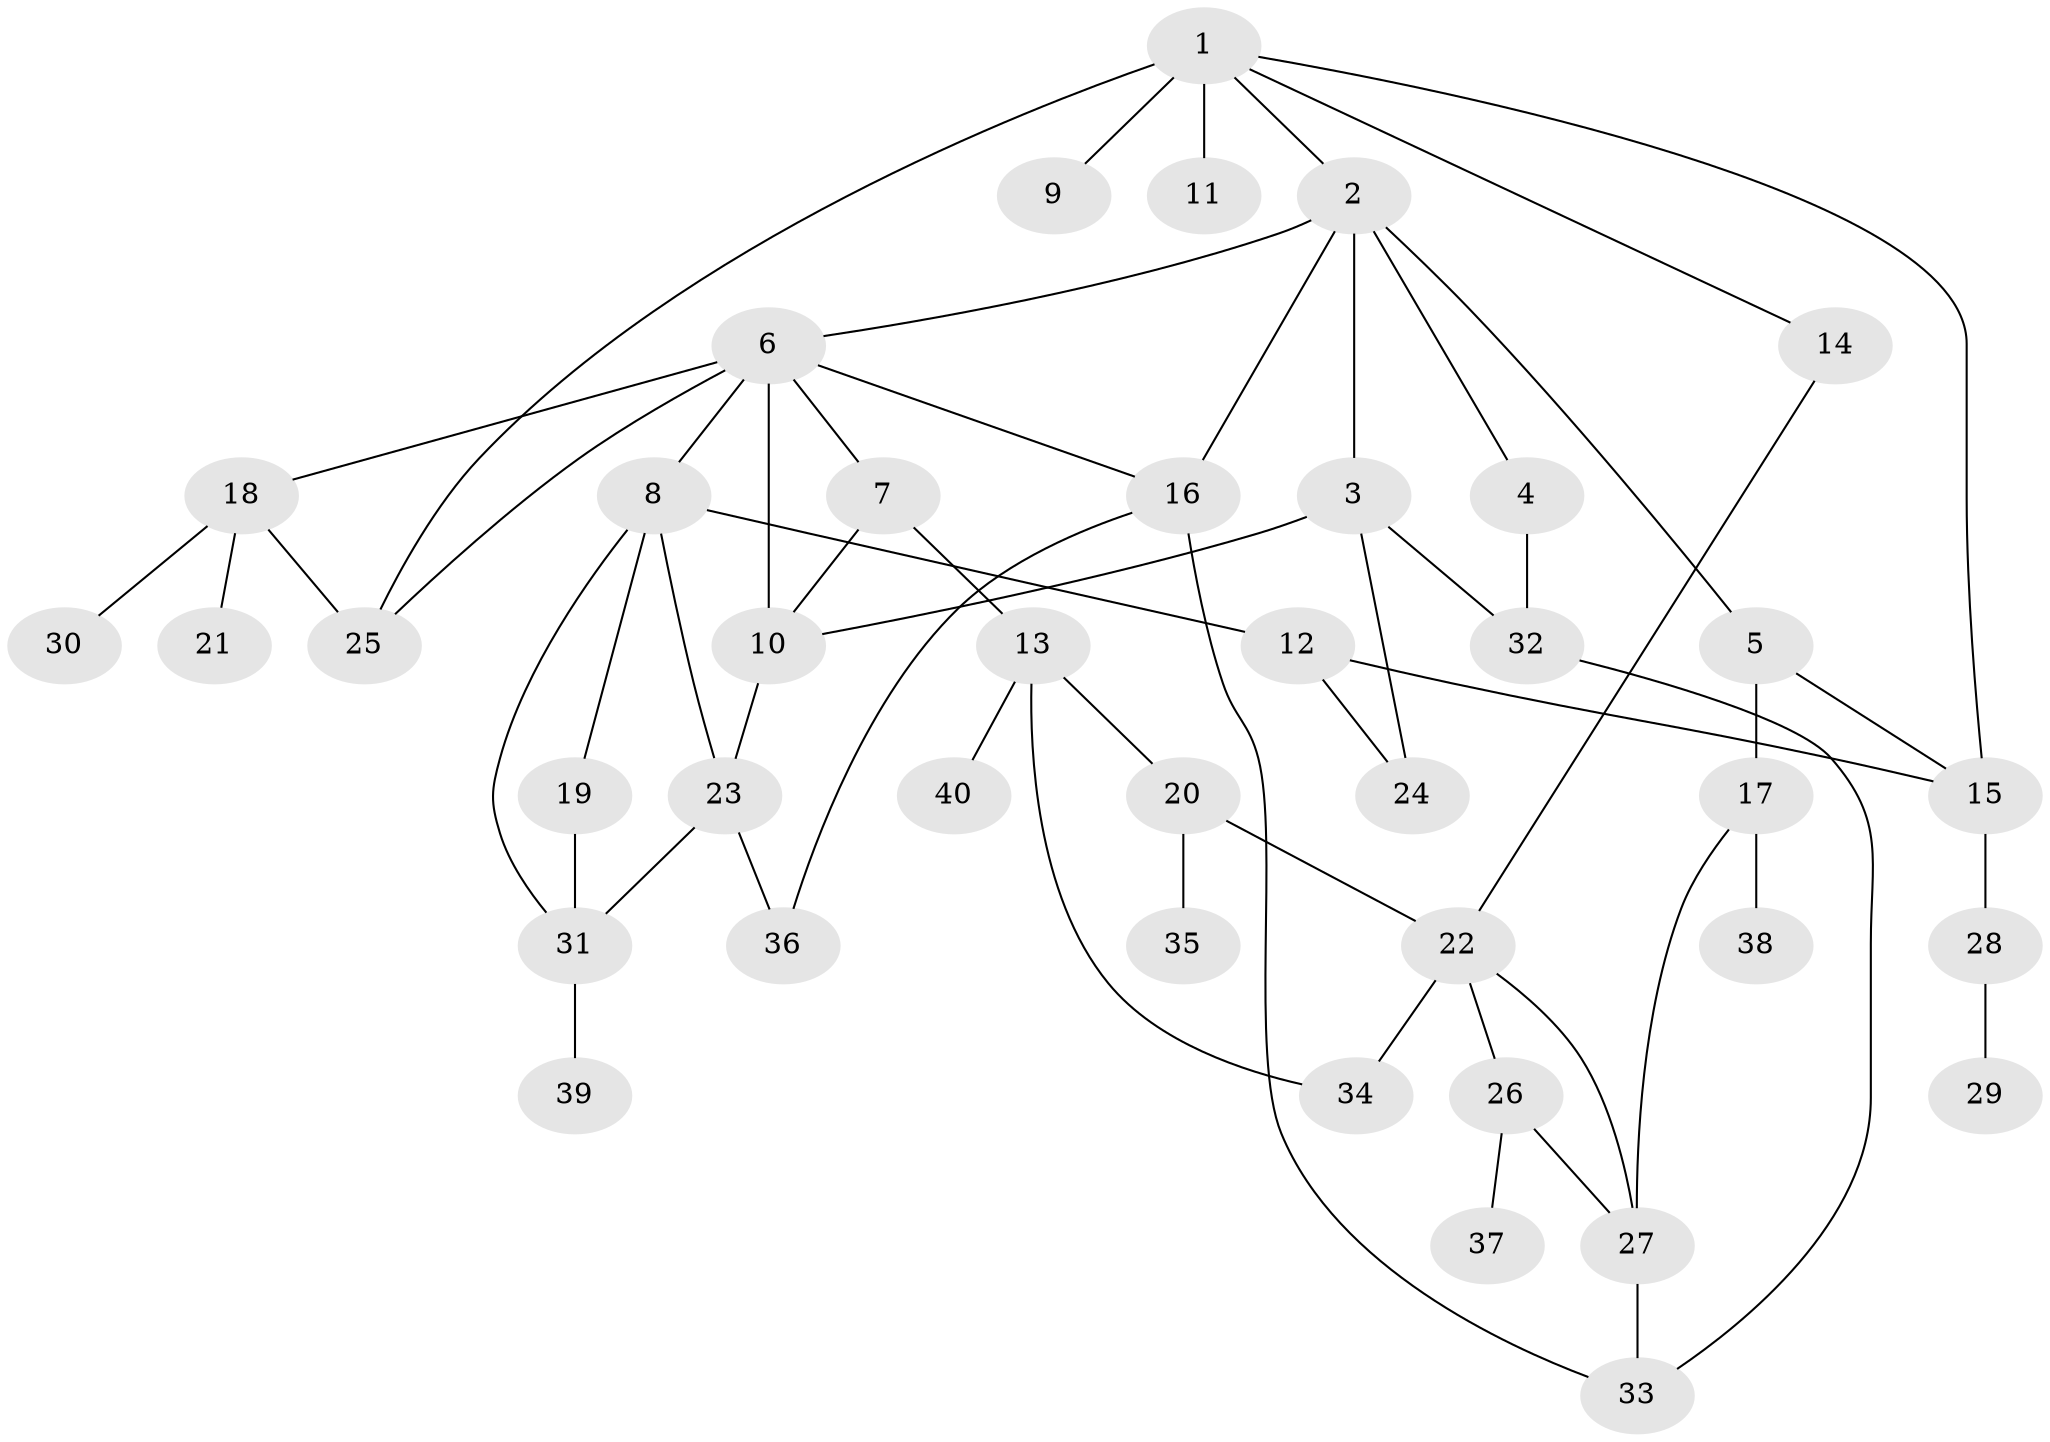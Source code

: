 // original degree distribution, {8: 0.012658227848101266, 7: 0.02531645569620253, 2: 0.34177215189873417, 4: 0.13924050632911392, 1: 0.25316455696202533, 5: 0.0759493670886076, 3: 0.1518987341772152}
// Generated by graph-tools (version 1.1) at 2025/34/03/09/25 02:34:28]
// undirected, 40 vertices, 58 edges
graph export_dot {
graph [start="1"]
  node [color=gray90,style=filled];
  1;
  2;
  3;
  4;
  5;
  6;
  7;
  8;
  9;
  10;
  11;
  12;
  13;
  14;
  15;
  16;
  17;
  18;
  19;
  20;
  21;
  22;
  23;
  24;
  25;
  26;
  27;
  28;
  29;
  30;
  31;
  32;
  33;
  34;
  35;
  36;
  37;
  38;
  39;
  40;
  1 -- 2 [weight=1.0];
  1 -- 9 [weight=1.0];
  1 -- 11 [weight=2.0];
  1 -- 14 [weight=1.0];
  1 -- 15 [weight=1.0];
  1 -- 25 [weight=1.0];
  2 -- 3 [weight=1.0];
  2 -- 4 [weight=1.0];
  2 -- 5 [weight=1.0];
  2 -- 6 [weight=1.0];
  2 -- 16 [weight=2.0];
  3 -- 10 [weight=2.0];
  3 -- 24 [weight=1.0];
  3 -- 32 [weight=1.0];
  4 -- 32 [weight=2.0];
  5 -- 15 [weight=1.0];
  5 -- 17 [weight=2.0];
  6 -- 7 [weight=1.0];
  6 -- 8 [weight=1.0];
  6 -- 10 [weight=1.0];
  6 -- 16 [weight=1.0];
  6 -- 18 [weight=1.0];
  6 -- 25 [weight=1.0];
  7 -- 10 [weight=1.0];
  7 -- 13 [weight=1.0];
  8 -- 12 [weight=1.0];
  8 -- 19 [weight=1.0];
  8 -- 23 [weight=1.0];
  8 -- 31 [weight=1.0];
  10 -- 23 [weight=1.0];
  12 -- 15 [weight=1.0];
  12 -- 24 [weight=1.0];
  13 -- 20 [weight=1.0];
  13 -- 34 [weight=1.0];
  13 -- 40 [weight=1.0];
  14 -- 22 [weight=1.0];
  15 -- 28 [weight=1.0];
  16 -- 33 [weight=1.0];
  16 -- 36 [weight=1.0];
  17 -- 27 [weight=1.0];
  17 -- 38 [weight=1.0];
  18 -- 21 [weight=1.0];
  18 -- 25 [weight=1.0];
  18 -- 30 [weight=1.0];
  19 -- 31 [weight=1.0];
  20 -- 22 [weight=1.0];
  20 -- 35 [weight=1.0];
  22 -- 26 [weight=1.0];
  22 -- 27 [weight=1.0];
  22 -- 34 [weight=2.0];
  23 -- 31 [weight=1.0];
  23 -- 36 [weight=1.0];
  26 -- 27 [weight=1.0];
  26 -- 37 [weight=1.0];
  27 -- 33 [weight=1.0];
  28 -- 29 [weight=1.0];
  31 -- 39 [weight=1.0];
  32 -- 33 [weight=1.0];
}
